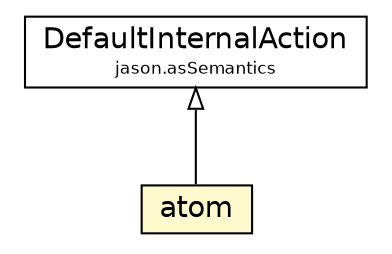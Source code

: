 #!/usr/local/bin/dot
#
# Class diagram 
# Generated by UMLGraph version 5.1 (http://www.umlgraph.org/)
#

digraph G {
	edge [fontname="Helvetica",fontsize=10,labelfontname="Helvetica",labelfontsize=10];
	node [fontname="Helvetica",fontsize=10,shape=plaintext];
	nodesep=0.25;
	ranksep=0.5;
	// jason.asSemantics.DefaultInternalAction
	c62335 [label=<<table title="jason.asSemantics.DefaultInternalAction" border="0" cellborder="1" cellspacing="0" cellpadding="2" port="p" href="../asSemantics/DefaultInternalAction.html">
		<tr><td><table border="0" cellspacing="0" cellpadding="1">
<tr><td align="center" balign="center"> DefaultInternalAction </td></tr>
<tr><td align="center" balign="center"><font point-size="8.0"> jason.asSemantics </font></td></tr>
		</table></td></tr>
		</table>>, fontname="Helvetica", fontcolor="black", fontsize=14.0];
	// jason.stdlib.atom
	c62551 [label=<<table title="jason.stdlib.atom" border="0" cellborder="1" cellspacing="0" cellpadding="2" port="p" bgcolor="lemonChiffon" href="./atom.html">
		<tr><td><table border="0" cellspacing="0" cellpadding="1">
<tr><td align="center" balign="center"> atom </td></tr>
		</table></td></tr>
		</table>>, fontname="Helvetica", fontcolor="black", fontsize=14.0];
	//jason.stdlib.atom extends jason.asSemantics.DefaultInternalAction
	c62335:p -> c62551:p [dir=back,arrowtail=empty];
}


